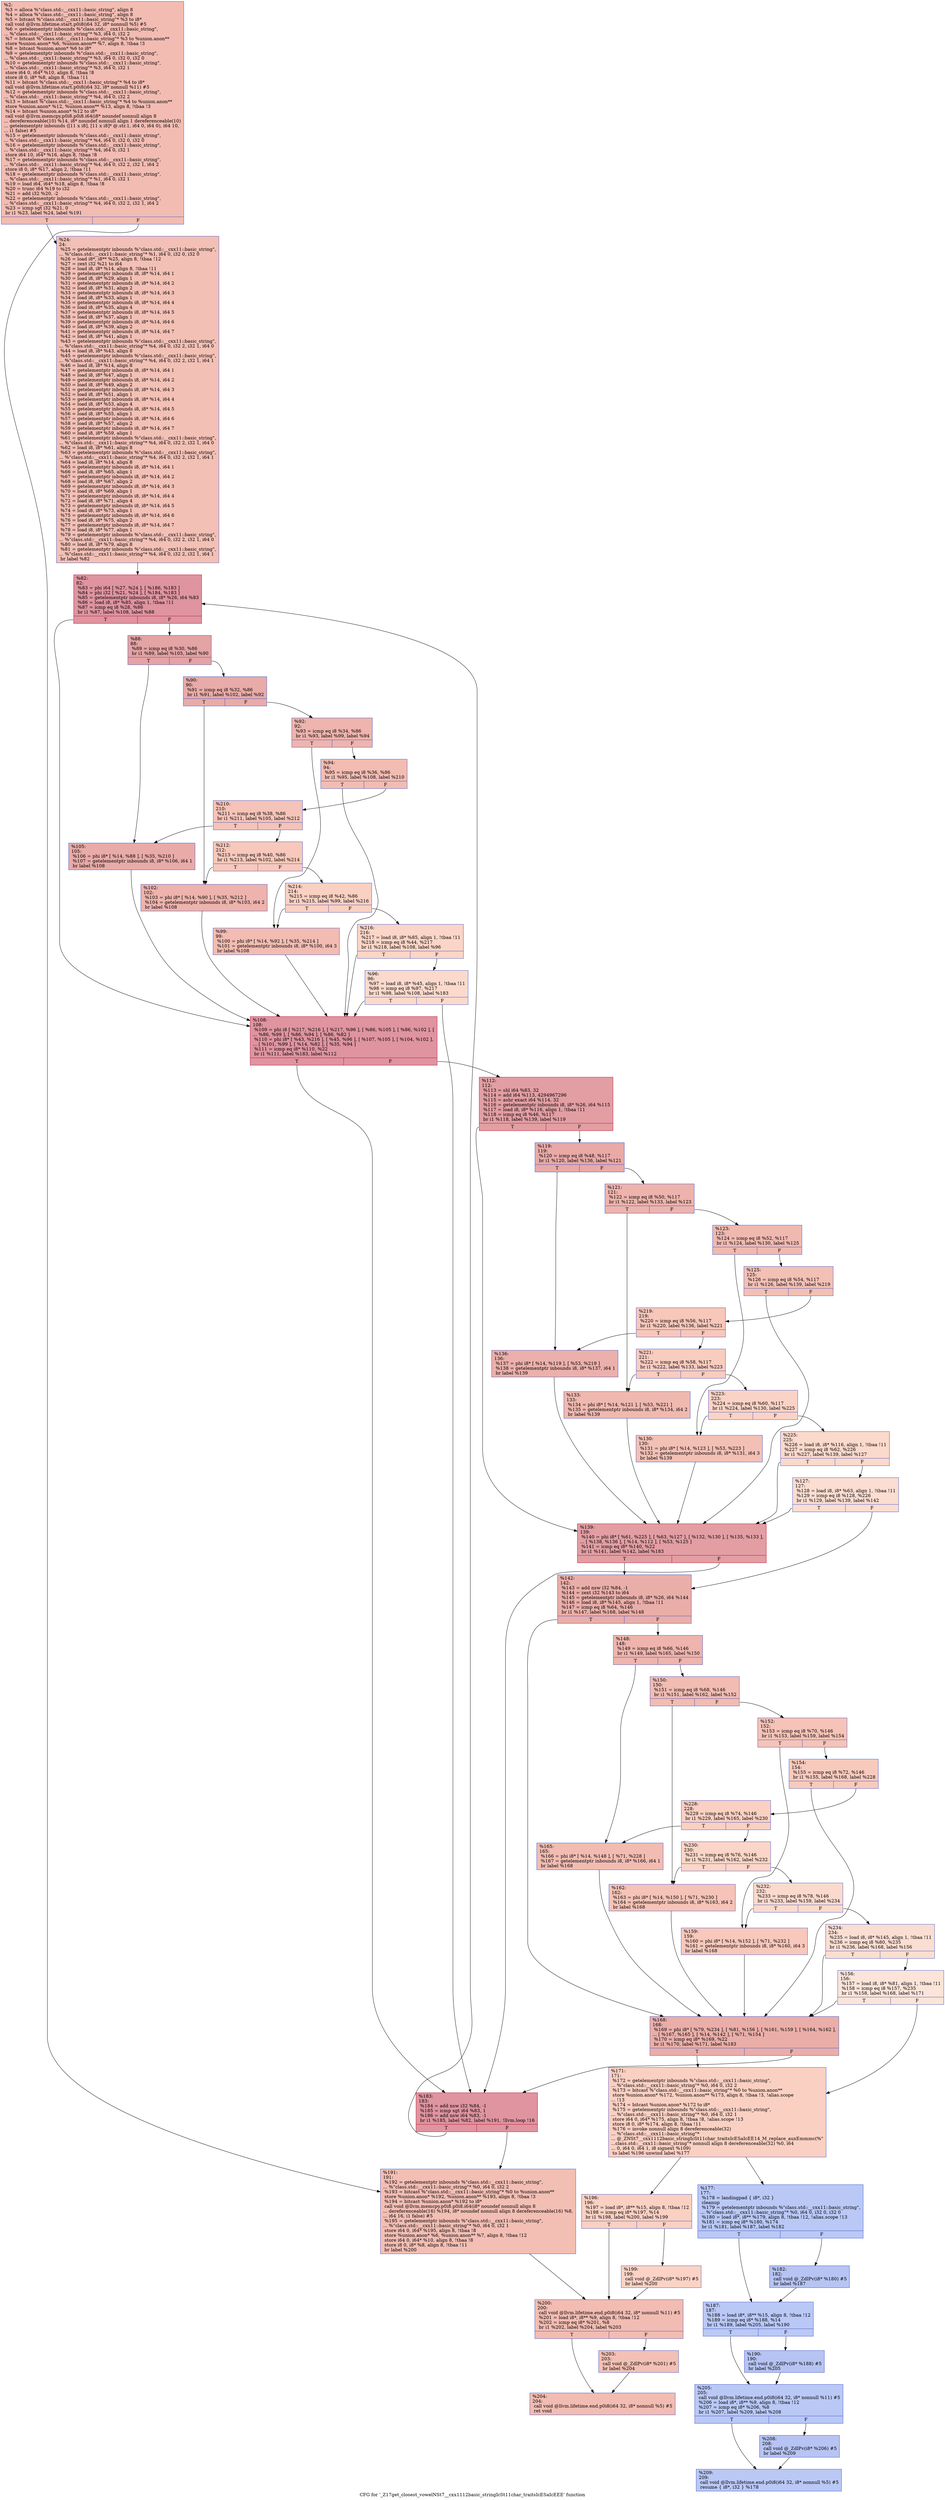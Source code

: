 digraph "CFG for '_Z17get_closest_vowelNSt7__cxx1112basic_stringIcSt11char_traitsIcESaIcEEE' function" {
	label="CFG for '_Z17get_closest_vowelNSt7__cxx1112basic_stringIcSt11char_traitsIcESaIcEEE' function";

	Node0x5580f7ca61e0 [shape=record,color="#3d50c3ff", style=filled, fillcolor="#e1675170",label="{%2:\l  %3 = alloca %\"class.std::__cxx11::basic_string\", align 8\l  %4 = alloca %\"class.std::__cxx11::basic_string\", align 8\l  %5 = bitcast %\"class.std::__cxx11::basic_string\"* %3 to i8*\l  call void @llvm.lifetime.start.p0i8(i64 32, i8* nonnull %5) #5\l  %6 = getelementptr inbounds %\"class.std::__cxx11::basic_string\",\l... %\"class.std::__cxx11::basic_string\"* %3, i64 0, i32 2\l  %7 = bitcast %\"class.std::__cxx11::basic_string\"* %3 to %union.anon**\l  store %union.anon* %6, %union.anon** %7, align 8, !tbaa !3\l  %8 = bitcast %union.anon* %6 to i8*\l  %9 = getelementptr inbounds %\"class.std::__cxx11::basic_string\",\l... %\"class.std::__cxx11::basic_string\"* %3, i64 0, i32 0, i32 0\l  %10 = getelementptr inbounds %\"class.std::__cxx11::basic_string\",\l... %\"class.std::__cxx11::basic_string\"* %3, i64 0, i32 1\l  store i64 0, i64* %10, align 8, !tbaa !8\l  store i8 0, i8* %8, align 8, !tbaa !11\l  %11 = bitcast %\"class.std::__cxx11::basic_string\"* %4 to i8*\l  call void @llvm.lifetime.start.p0i8(i64 32, i8* nonnull %11) #5\l  %12 = getelementptr inbounds %\"class.std::__cxx11::basic_string\",\l... %\"class.std::__cxx11::basic_string\"* %4, i64 0, i32 2\l  %13 = bitcast %\"class.std::__cxx11::basic_string\"* %4 to %union.anon**\l  store %union.anon* %12, %union.anon** %13, align 8, !tbaa !3\l  %14 = bitcast %union.anon* %12 to i8*\l  call void @llvm.memcpy.p0i8.p0i8.i64(i8* noundef nonnull align 8\l... dereferenceable(10) %14, i8* noundef nonnull align 1 dereferenceable(10)\l... getelementptr inbounds ([11 x i8], [11 x i8]* @.str.1, i64 0, i64 0), i64 10,\l... i1 false) #5\l  %15 = getelementptr inbounds %\"class.std::__cxx11::basic_string\",\l... %\"class.std::__cxx11::basic_string\"* %4, i64 0, i32 0, i32 0\l  %16 = getelementptr inbounds %\"class.std::__cxx11::basic_string\",\l... %\"class.std::__cxx11::basic_string\"* %4, i64 0, i32 1\l  store i64 10, i64* %16, align 8, !tbaa !8\l  %17 = getelementptr inbounds %\"class.std::__cxx11::basic_string\",\l... %\"class.std::__cxx11::basic_string\"* %4, i64 0, i32 2, i32 1, i64 2\l  store i8 0, i8* %17, align 2, !tbaa !11\l  %18 = getelementptr inbounds %\"class.std::__cxx11::basic_string\",\l... %\"class.std::__cxx11::basic_string\"* %1, i64 0, i32 1\l  %19 = load i64, i64* %18, align 8, !tbaa !8\l  %20 = trunc i64 %19 to i32\l  %21 = add i32 %20, -2\l  %22 = getelementptr inbounds %\"class.std::__cxx11::basic_string\",\l... %\"class.std::__cxx11::basic_string\"* %4, i64 0, i32 2, i32 1, i64 2\l  %23 = icmp sgt i32 %21, 0\l  br i1 %23, label %24, label %191\l|{<s0>T|<s1>F}}"];
	Node0x5580f7ca61e0:s0 -> Node0x5580f7caa000;
	Node0x5580f7ca61e0:s1 -> Node0x5580f7caa090;
	Node0x5580f7caa000 [shape=record,color="#3d50c3ff", style=filled, fillcolor="#e5705870",label="{%24:\l24:                                               \l  %25 = getelementptr inbounds %\"class.std::__cxx11::basic_string\",\l... %\"class.std::__cxx11::basic_string\"* %1, i64 0, i32 0, i32 0\l  %26 = load i8*, i8** %25, align 8, !tbaa !12\l  %27 = zext i32 %21 to i64\l  %28 = load i8, i8* %14, align 8, !tbaa !11\l  %29 = getelementptr inbounds i8, i8* %14, i64 1\l  %30 = load i8, i8* %29, align 1\l  %31 = getelementptr inbounds i8, i8* %14, i64 2\l  %32 = load i8, i8* %31, align 2\l  %33 = getelementptr inbounds i8, i8* %14, i64 3\l  %34 = load i8, i8* %33, align 1\l  %35 = getelementptr inbounds i8, i8* %14, i64 4\l  %36 = load i8, i8* %35, align 4\l  %37 = getelementptr inbounds i8, i8* %14, i64 5\l  %38 = load i8, i8* %37, align 1\l  %39 = getelementptr inbounds i8, i8* %14, i64 6\l  %40 = load i8, i8* %39, align 2\l  %41 = getelementptr inbounds i8, i8* %14, i64 7\l  %42 = load i8, i8* %41, align 1\l  %43 = getelementptr inbounds %\"class.std::__cxx11::basic_string\",\l... %\"class.std::__cxx11::basic_string\"* %4, i64 0, i32 2, i32 1, i64 0\l  %44 = load i8, i8* %43, align 8\l  %45 = getelementptr inbounds %\"class.std::__cxx11::basic_string\",\l... %\"class.std::__cxx11::basic_string\"* %4, i64 0, i32 2, i32 1, i64 1\l  %46 = load i8, i8* %14, align 8\l  %47 = getelementptr inbounds i8, i8* %14, i64 1\l  %48 = load i8, i8* %47, align 1\l  %49 = getelementptr inbounds i8, i8* %14, i64 2\l  %50 = load i8, i8* %49, align 2\l  %51 = getelementptr inbounds i8, i8* %14, i64 3\l  %52 = load i8, i8* %51, align 1\l  %53 = getelementptr inbounds i8, i8* %14, i64 4\l  %54 = load i8, i8* %53, align 4\l  %55 = getelementptr inbounds i8, i8* %14, i64 5\l  %56 = load i8, i8* %55, align 1\l  %57 = getelementptr inbounds i8, i8* %14, i64 6\l  %58 = load i8, i8* %57, align 2\l  %59 = getelementptr inbounds i8, i8* %14, i64 7\l  %60 = load i8, i8* %59, align 1\l  %61 = getelementptr inbounds %\"class.std::__cxx11::basic_string\",\l... %\"class.std::__cxx11::basic_string\"* %4, i64 0, i32 2, i32 1, i64 0\l  %62 = load i8, i8* %61, align 8\l  %63 = getelementptr inbounds %\"class.std::__cxx11::basic_string\",\l... %\"class.std::__cxx11::basic_string\"* %4, i64 0, i32 2, i32 1, i64 1\l  %64 = load i8, i8* %14, align 8\l  %65 = getelementptr inbounds i8, i8* %14, i64 1\l  %66 = load i8, i8* %65, align 1\l  %67 = getelementptr inbounds i8, i8* %14, i64 2\l  %68 = load i8, i8* %67, align 2\l  %69 = getelementptr inbounds i8, i8* %14, i64 3\l  %70 = load i8, i8* %69, align 1\l  %71 = getelementptr inbounds i8, i8* %14, i64 4\l  %72 = load i8, i8* %71, align 4\l  %73 = getelementptr inbounds i8, i8* %14, i64 5\l  %74 = load i8, i8* %73, align 1\l  %75 = getelementptr inbounds i8, i8* %14, i64 6\l  %76 = load i8, i8* %75, align 2\l  %77 = getelementptr inbounds i8, i8* %14, i64 7\l  %78 = load i8, i8* %77, align 1\l  %79 = getelementptr inbounds %\"class.std::__cxx11::basic_string\",\l... %\"class.std::__cxx11::basic_string\"* %4, i64 0, i32 2, i32 1, i64 0\l  %80 = load i8, i8* %79, align 8\l  %81 = getelementptr inbounds %\"class.std::__cxx11::basic_string\",\l... %\"class.std::__cxx11::basic_string\"* %4, i64 0, i32 2, i32 1, i64 1\l  br label %82\l}"];
	Node0x5580f7caa000 -> Node0x5580f7cac9a0;
	Node0x5580f7cac9a0 [shape=record,color="#b70d28ff", style=filled, fillcolor="#b70d2870",label="{%82:\l82:                                               \l  %83 = phi i64 [ %27, %24 ], [ %186, %183 ]\l  %84 = phi i32 [ %21, %24 ], [ %184, %183 ]\l  %85 = getelementptr inbounds i8, i8* %26, i64 %83\l  %86 = load i8, i8* %85, align 1, !tbaa !11\l  %87 = icmp eq i8 %28, %86\l  br i1 %87, label %108, label %88\l|{<s0>T|<s1>F}}"];
	Node0x5580f7cac9a0:s0 -> Node0x5580f7caced0;
	Node0x5580f7cac9a0:s1 -> Node0x5580f7cacf60;
	Node0x5580f7cacf60 [shape=record,color="#3d50c3ff", style=filled, fillcolor="#c32e3170",label="{%88:\l88:                                               \l  %89 = icmp eq i8 %30, %86\l  br i1 %89, label %105, label %90\l|{<s0>T|<s1>F}}"];
	Node0x5580f7cacf60:s0 -> Node0x5580f7cad130;
	Node0x5580f7cacf60:s1 -> Node0x5580f7cad180;
	Node0x5580f7cad180 [shape=record,color="#3d50c3ff", style=filled, fillcolor="#cc403a70",label="{%90:\l90:                                               \l  %91 = icmp eq i8 %32, %86\l  br i1 %91, label %102, label %92\l|{<s0>T|<s1>F}}"];
	Node0x5580f7cad180:s0 -> Node0x5580f7cad350;
	Node0x5580f7cad180:s1 -> Node0x5580f7cad3a0;
	Node0x5580f7cad3a0 [shape=record,color="#3d50c3ff", style=filled, fillcolor="#d8564670",label="{%92:\l92:                                               \l  %93 = icmp eq i8 %34, %86\l  br i1 %93, label %99, label %94\l|{<s0>T|<s1>F}}"];
	Node0x5580f7cad3a0:s0 -> Node0x5580f7cad570;
	Node0x5580f7cad3a0:s1 -> Node0x5580f7cad5c0;
	Node0x5580f7cad5c0 [shape=record,color="#3d50c3ff", style=filled, fillcolor="#e1675170",label="{%94:\l94:                                               \l  %95 = icmp eq i8 %36, %86\l  br i1 %95, label %108, label %210\l|{<s0>T|<s1>F}}"];
	Node0x5580f7cad5c0:s0 -> Node0x5580f7caced0;
	Node0x5580f7cad5c0:s1 -> Node0x5580f7cad790;
	Node0x5580f7cad890 [shape=record,color="#3d50c3ff", style=filled, fillcolor="#f7ac8e70",label="{%96:\l96:                                               \l  %97 = load i8, i8* %45, align 1, !tbaa !11\l  %98 = icmp eq i8 %97, %217\l  br i1 %98, label %108, label %183\l|{<s0>T|<s1>F}}"];
	Node0x5580f7cad890:s0 -> Node0x5580f7caced0;
	Node0x5580f7cad890:s1 -> Node0x5580f7cacad0;
	Node0x5580f7cad570 [shape=record,color="#3d50c3ff", style=filled, fillcolor="#e1675170",label="{%99:\l99:                                               \l  %100 = phi i8* [ %14, %92 ], [ %35, %214 ]\l  %101 = getelementptr inbounds i8, i8* %100, i64 3\l  br label %108\l}"];
	Node0x5580f7cad570 -> Node0x5580f7caced0;
	Node0x5580f7cad350 [shape=record,color="#3d50c3ff", style=filled, fillcolor="#d6524470",label="{%102:\l102:                                              \l  %103 = phi i8* [ %14, %90 ], [ %35, %212 ]\l  %104 = getelementptr inbounds i8, i8* %103, i64 2\l  br label %108\l}"];
	Node0x5580f7cad350 -> Node0x5580f7caced0;
	Node0x5580f7cad130 [shape=record,color="#3d50c3ff", style=filled, fillcolor="#cc403a70",label="{%105:\l105:                                              \l  %106 = phi i8* [ %14, %88 ], [ %35, %210 ]\l  %107 = getelementptr inbounds i8, i8* %106, i64 1\l  br label %108\l}"];
	Node0x5580f7cad130 -> Node0x5580f7caced0;
	Node0x5580f7caced0 [shape=record,color="#b70d28ff", style=filled, fillcolor="#b70d2870",label="{%108:\l108:                                              \l  %109 = phi i8 [ %217, %216 ], [ %217, %96 ], [ %86, %105 ], [ %86, %102 ], [\l... %86, %99 ], [ %86, %94 ], [ %86, %82 ]\l  %110 = phi i8* [ %43, %216 ], [ %45, %96 ], [ %107, %105 ], [ %104, %102 ],\l... [ %101, %99 ], [ %14, %82 ], [ %35, %94 ]\l  %111 = icmp eq i8* %110, %22\l  br i1 %111, label %183, label %112\l|{<s0>T|<s1>F}}"];
	Node0x5580f7caced0:s0 -> Node0x5580f7cacad0;
	Node0x5580f7caced0:s1 -> Node0x5580f7cae4a0;
	Node0x5580f7cae4a0 [shape=record,color="#b70d28ff", style=filled, fillcolor="#be242e70",label="{%112:\l112:                                              \l  %113 = shl i64 %83, 32\l  %114 = add i64 %113, 4294967296\l  %115 = ashr exact i64 %114, 32\l  %116 = getelementptr inbounds i8, i8* %26, i64 %115\l  %117 = load i8, i8* %116, align 1, !tbaa !11\l  %118 = icmp eq i8 %46, %117\l  br i1 %118, label %139, label %119\l|{<s0>T|<s1>F}}"];
	Node0x5580f7cae4a0:s0 -> Node0x5580f7cae920;
	Node0x5580f7cae4a0:s1 -> Node0x5580f7cae970;
	Node0x5580f7cae970 [shape=record,color="#3d50c3ff", style=filled, fillcolor="#ca3b3770",label="{%119:\l119:                                              \l  %120 = icmp eq i8 %48, %117\l  br i1 %120, label %136, label %121\l|{<s0>T|<s1>F}}"];
	Node0x5580f7cae970:s0 -> Node0x5580f7caeb40;
	Node0x5580f7cae970:s1 -> Node0x5580f7caeb90;
	Node0x5580f7caeb90 [shape=record,color="#3d50c3ff", style=filled, fillcolor="#d6524470",label="{%121:\l121:                                              \l  %122 = icmp eq i8 %50, %117\l  br i1 %122, label %133, label %123\l|{<s0>T|<s1>F}}"];
	Node0x5580f7caeb90:s0 -> Node0x5580f7caed60;
	Node0x5580f7caeb90:s1 -> Node0x5580f7caedb0;
	Node0x5580f7caedb0 [shape=record,color="#3d50c3ff", style=filled, fillcolor="#de614d70",label="{%123:\l123:                                              \l  %124 = icmp eq i8 %52, %117\l  br i1 %124, label %130, label %125\l|{<s0>T|<s1>F}}"];
	Node0x5580f7caedb0:s0 -> Node0x5580f7caef80;
	Node0x5580f7caedb0:s1 -> Node0x5580f7caefd0;
	Node0x5580f7caefd0 [shape=record,color="#3d50c3ff", style=filled, fillcolor="#e5705870",label="{%125:\l125:                                              \l  %126 = icmp eq i8 %54, %117\l  br i1 %126, label %139, label %219\l|{<s0>T|<s1>F}}"];
	Node0x5580f7caefd0:s0 -> Node0x5580f7cae920;
	Node0x5580f7caefd0:s1 -> Node0x5580f7caf1a0;
	Node0x5580f7caf2a0 [shape=record,color="#3d50c3ff", style=filled, fillcolor="#f7b39670",label="{%127:\l127:                                              \l  %128 = load i8, i8* %63, align 1, !tbaa !11\l  %129 = icmp eq i8 %128, %226\l  br i1 %129, label %139, label %142\l|{<s0>T|<s1>F}}"];
	Node0x5580f7caf2a0:s0 -> Node0x5580f7cae920;
	Node0x5580f7caf2a0:s1 -> Node0x5580f7cafc70;
	Node0x5580f7caef80 [shape=record,color="#3d50c3ff", style=filled, fillcolor="#e5705870",label="{%130:\l130:                                              \l  %131 = phi i8* [ %14, %123 ], [ %53, %223 ]\l  %132 = getelementptr inbounds i8, i8* %131, i64 3\l  br label %139\l}"];
	Node0x5580f7caef80 -> Node0x5580f7cae920;
	Node0x5580f7caed60 [shape=record,color="#3d50c3ff", style=filled, fillcolor="#de614d70",label="{%133:\l133:                                              \l  %134 = phi i8* [ %14, %121 ], [ %53, %221 ]\l  %135 = getelementptr inbounds i8, i8* %134, i64 2\l  br label %139\l}"];
	Node0x5580f7caed60 -> Node0x5580f7cae920;
	Node0x5580f7caeb40 [shape=record,color="#3d50c3ff", style=filled, fillcolor="#d24b4070",label="{%136:\l136:                                              \l  %137 = phi i8* [ %14, %119 ], [ %53, %219 ]\l  %138 = getelementptr inbounds i8, i8* %137, i64 1\l  br label %139\l}"];
	Node0x5580f7caeb40 -> Node0x5580f7cae920;
	Node0x5580f7cae920 [shape=record,color="#b70d28ff", style=filled, fillcolor="#be242e70",label="{%139:\l139:                                              \l  %140 = phi i8* [ %61, %225 ], [ %63, %127 ], [ %132, %130 ], [ %135, %133 ],\l... [ %138, %136 ], [ %14, %112 ], [ %53, %125 ]\l  %141 = icmp eq i8* %140, %22\l  br i1 %141, label %142, label %183\l|{<s0>T|<s1>F}}"];
	Node0x5580f7cae920:s0 -> Node0x5580f7cafc70;
	Node0x5580f7cae920:s1 -> Node0x5580f7cacad0;
	Node0x5580f7cafc70 [shape=record,color="#3d50c3ff", style=filled, fillcolor="#d0473d70",label="{%142:\l142:                                              \l  %143 = add nsw i32 %84, -1\l  %144 = zext i32 %143 to i64\l  %145 = getelementptr inbounds i8, i8* %26, i64 %144\l  %146 = load i8, i8* %145, align 1, !tbaa !11\l  %147 = icmp eq i8 %64, %146\l  br i1 %147, label %168, label %148\l|{<s0>T|<s1>F}}"];
	Node0x5580f7cafc70:s0 -> Node0x5580f7cb0960;
	Node0x5580f7cafc70:s1 -> Node0x5580f7cb09b0;
	Node0x5580f7cb09b0 [shape=record,color="#3d50c3ff", style=filled, fillcolor="#d8564670",label="{%148:\l148:                                              \l  %149 = icmp eq i8 %66, %146\l  br i1 %149, label %165, label %150\l|{<s0>T|<s1>F}}"];
	Node0x5580f7cb09b0:s0 -> Node0x5580f7cb0b40;
	Node0x5580f7cb09b0:s1 -> Node0x5580f7cb0b90;
	Node0x5580f7cb0b90 [shape=record,color="#3d50c3ff", style=filled, fillcolor="#e1675170",label="{%150:\l150:                                              \l  %151 = icmp eq i8 %68, %146\l  br i1 %151, label %162, label %152\l|{<s0>T|<s1>F}}"];
	Node0x5580f7cb0b90:s0 -> Node0x5580f7cb0d60;
	Node0x5580f7cb0b90:s1 -> Node0x5580f7cb0db0;
	Node0x5580f7cb0db0 [shape=record,color="#3d50c3ff", style=filled, fillcolor="#e8765c70",label="{%152:\l152:                                              \l  %153 = icmp eq i8 %70, %146\l  br i1 %153, label %159, label %154\l|{<s0>T|<s1>F}}"];
	Node0x5580f7cb0db0:s0 -> Node0x5580f7cb0f80;
	Node0x5580f7cb0db0:s1 -> Node0x5580f7cb0fd0;
	Node0x5580f7cb0fd0 [shape=record,color="#3d50c3ff", style=filled, fillcolor="#ef886b70",label="{%154:\l154:                                              \l  %155 = icmp eq i8 %72, %146\l  br i1 %155, label %168, label %228\l|{<s0>T|<s1>F}}"];
	Node0x5580f7cb0fd0:s0 -> Node0x5580f7cb0960;
	Node0x5580f7cb0fd0:s1 -> Node0x5580f7cb11a0;
	Node0x5580f7cb12a0 [shape=record,color="#3d50c3ff", style=filled, fillcolor="#f5c1a970",label="{%156:\l156:                                              \l  %157 = load i8, i8* %81, align 1, !tbaa !11\l  %158 = icmp eq i8 %157, %235\l  br i1 %158, label %168, label %171\l|{<s0>T|<s1>F}}"];
	Node0x5580f7cb12a0:s0 -> Node0x5580f7cb0960;
	Node0x5580f7cb12a0:s1 -> Node0x5580f7cb1460;
	Node0x5580f7cb0f80 [shape=record,color="#3d50c3ff", style=filled, fillcolor="#ed836670",label="{%159:\l159:                                              \l  %160 = phi i8* [ %14, %152 ], [ %71, %232 ]\l  %161 = getelementptr inbounds i8, i8* %160, i64 3\l  br label %168\l}"];
	Node0x5580f7cb0f80 -> Node0x5580f7cb0960;
	Node0x5580f7cb0d60 [shape=record,color="#3d50c3ff", style=filled, fillcolor="#e8765c70",label="{%162:\l162:                                              \l  %163 = phi i8* [ %14, %150 ], [ %71, %230 ]\l  %164 = getelementptr inbounds i8, i8* %163, i64 2\l  br label %168\l}"];
	Node0x5580f7cb0d60 -> Node0x5580f7cb0960;
	Node0x5580f7cb0b40 [shape=record,color="#3d50c3ff", style=filled, fillcolor="#e1675170",label="{%165:\l165:                                              \l  %166 = phi i8* [ %14, %148 ], [ %71, %228 ]\l  %167 = getelementptr inbounds i8, i8* %166, i64 1\l  br label %168\l}"];
	Node0x5580f7cb0b40 -> Node0x5580f7cb0960;
	Node0x5580f7cb0960 [shape=record,color="#3d50c3ff", style=filled, fillcolor="#d0473d70",label="{%168:\l168:                                              \l  %169 = phi i8* [ %79, %234 ], [ %81, %156 ], [ %161, %159 ], [ %164, %162 ],\l... [ %167, %165 ], [ %14, %142 ], [ %71, %154 ]\l  %170 = icmp eq i8* %169, %22\l  br i1 %170, label %171, label %183\l|{<s0>T|<s1>F}}"];
	Node0x5580f7cb0960:s0 -> Node0x5580f7cb1460;
	Node0x5580f7cb0960:s1 -> Node0x5580f7cacad0;
	Node0x5580f7cb1460 [shape=record,color="#3d50c3ff", style=filled, fillcolor="#f3947570",label="{%171:\l171:                                              \l  %172 = getelementptr inbounds %\"class.std::__cxx11::basic_string\",\l... %\"class.std::__cxx11::basic_string\"* %0, i64 0, i32 2\l  %173 = bitcast %\"class.std::__cxx11::basic_string\"* %0 to %union.anon**\l  store %union.anon* %172, %union.anon** %173, align 8, !tbaa !3, !alias.scope\l... !13\l  %174 = bitcast %union.anon* %172 to i8*\l  %175 = getelementptr inbounds %\"class.std::__cxx11::basic_string\",\l... %\"class.std::__cxx11::basic_string\"* %0, i64 0, i32 1\l  store i64 0, i64* %175, align 8, !tbaa !8, !alias.scope !13\l  store i8 0, i8* %174, align 8, !tbaa !11\l  %176 = invoke nonnull align 8 dereferenceable(32)\l... %\"class.std::__cxx11::basic_string\"*\l... @_ZNSt7__cxx1112basic_stringIcSt11char_traitsIcESaIcEE14_M_replace_auxEmmmc(%\"\l...class.std::__cxx11::basic_string\"* nonnull align 8 dereferenceable(32) %0, i64\l... 0, i64 0, i64 1, i8 signext %109)\l          to label %196 unwind label %177\l}"];
	Node0x5580f7cb1460 -> Node0x5580f7cb2a90;
	Node0x5580f7cb1460 -> Node0x5580f7cb2b20;
	Node0x5580f7cb2b20 [shape=record,color="#3d50c3ff", style=filled, fillcolor="#6282ea70",label="{%177:\l177:                                              \l  %178 = landingpad \{ i8*, i32 \}\l          cleanup\l  %179 = getelementptr inbounds %\"class.std::__cxx11::basic_string\",\l... %\"class.std::__cxx11::basic_string\"* %0, i64 0, i32 0, i32 0\l  %180 = load i8*, i8** %179, align 8, !tbaa !12, !alias.scope !13\l  %181 = icmp eq i8* %180, %174\l  br i1 %181, label %187, label %182\l|{<s0>T|<s1>F}}"];
	Node0x5580f7cb2b20:s0 -> Node0x5580f7cb3680;
	Node0x5580f7cb2b20:s1 -> Node0x5580f7cb3710;
	Node0x5580f7cb3710 [shape=record,color="#3d50c3ff", style=filled, fillcolor="#5b7ae570",label="{%182:\l182:                                              \l  call void @_ZdlPv(i8* %180) #5\l  br label %187\l}"];
	Node0x5580f7cb3710 -> Node0x5580f7cb3680;
	Node0x5580f7cacad0 [shape=record,color="#b70d28ff", style=filled, fillcolor="#b70d2870",label="{%183:\l183:                                              \l  %184 = add nsw i32 %84, -1\l  %185 = icmp sgt i64 %83, 1\l  %186 = add nsw i64 %83, -1\l  br i1 %185, label %82, label %191, !llvm.loop !16\l|{<s0>T|<s1>F}}"];
	Node0x5580f7cacad0:s0 -> Node0x5580f7cac9a0;
	Node0x5580f7cacad0:s1 -> Node0x5580f7caa090;
	Node0x5580f7cb3680 [shape=record,color="#3d50c3ff", style=filled, fillcolor="#6282ea70",label="{%187:\l187:                                              \l  %188 = load i8*, i8** %15, align 8, !tbaa !12\l  %189 = icmp eq i8* %188, %14\l  br i1 %189, label %205, label %190\l|{<s0>T|<s1>F}}"];
	Node0x5580f7cb3680:s0 -> Node0x5580f7cb3e70;
	Node0x5580f7cb3680:s1 -> Node0x5580f7cb3ec0;
	Node0x5580f7cb3ec0 [shape=record,color="#3d50c3ff", style=filled, fillcolor="#5b7ae570",label="{%190:\l190:                                              \l  call void @_ZdlPv(i8* %188) #5\l  br label %205\l}"];
	Node0x5580f7cb3ec0 -> Node0x5580f7cb3e70;
	Node0x5580f7caa090 [shape=record,color="#3d50c3ff", style=filled, fillcolor="#e36c5570",label="{%191:\l191:                                              \l  %192 = getelementptr inbounds %\"class.std::__cxx11::basic_string\",\l... %\"class.std::__cxx11::basic_string\"* %0, i64 0, i32 2\l  %193 = bitcast %\"class.std::__cxx11::basic_string\"* %0 to %union.anon**\l  store %union.anon* %192, %union.anon** %193, align 8, !tbaa !3\l  %194 = bitcast %union.anon* %192 to i8*\l  call void @llvm.memcpy.p0i8.p0i8.i64(i8* noundef nonnull align 8\l... dereferenceable(16) %194, i8* noundef nonnull align 8 dereferenceable(16) %8,\l... i64 16, i1 false) #5\l  %195 = getelementptr inbounds %\"class.std::__cxx11::basic_string\",\l... %\"class.std::__cxx11::basic_string\"* %0, i64 0, i32 1\l  store i64 0, i64* %195, align 8, !tbaa !8\l  store %union.anon* %6, %union.anon** %7, align 8, !tbaa !12\l  store i64 0, i64* %10, align 8, !tbaa !8\l  store i8 0, i8* %8, align 8, !tbaa !11\l  br label %200\l}"];
	Node0x5580f7caa090 -> Node0x5580f7cb48e0;
	Node0x5580f7cb2a90 [shape=record,color="#3d50c3ff", style=filled, fillcolor="#f3947570",label="{%196:\l196:                                              \l  %197 = load i8*, i8** %15, align 8, !tbaa !12\l  %198 = icmp eq i8* %197, %14\l  br i1 %198, label %200, label %199\l|{<s0>T|<s1>F}}"];
	Node0x5580f7cb2a90:s0 -> Node0x5580f7cb48e0;
	Node0x5580f7cb2a90:s1 -> Node0x5580f7cb4aa0;
	Node0x5580f7cb4aa0 [shape=record,color="#3d50c3ff", style=filled, fillcolor="#f59c7d70",label="{%199:\l199:                                              \l  call void @_ZdlPv(i8* %197) #5\l  br label %200\l}"];
	Node0x5580f7cb4aa0 -> Node0x5580f7cb48e0;
	Node0x5580f7cb48e0 [shape=record,color="#3d50c3ff", style=filled, fillcolor="#e1675170",label="{%200:\l200:                                              \l  call void @llvm.lifetime.end.p0i8(i64 32, i8* nonnull %11) #5\l  %201 = load i8*, i8** %9, align 8, !tbaa !12\l  %202 = icmp eq i8* %201, %8\l  br i1 %202, label %204, label %203\l|{<s0>T|<s1>F}}"];
	Node0x5580f7cb48e0:s0 -> Node0x5580f7cb5040;
	Node0x5580f7cb48e0:s1 -> Node0x5580f7cb5090;
	Node0x5580f7cb5090 [shape=record,color="#3d50c3ff", style=filled, fillcolor="#e5705870",label="{%203:\l203:                                              \l  call void @_ZdlPv(i8* %201) #5\l  br label %204\l}"];
	Node0x5580f7cb5090 -> Node0x5580f7cb5040;
	Node0x5580f7cb5040 [shape=record,color="#3d50c3ff", style=filled, fillcolor="#e1675170",label="{%204:\l204:                                              \l  call void @llvm.lifetime.end.p0i8(i64 32, i8* nonnull %5) #5\l  ret void\l}"];
	Node0x5580f7cb3e70 [shape=record,color="#3d50c3ff", style=filled, fillcolor="#6282ea70",label="{%205:\l205:                                              \l  call void @llvm.lifetime.end.p0i8(i64 32, i8* nonnull %11) #5\l  %206 = load i8*, i8** %9, align 8, !tbaa !12\l  %207 = icmp eq i8* %206, %8\l  br i1 %207, label %209, label %208\l|{<s0>T|<s1>F}}"];
	Node0x5580f7cb3e70:s0 -> Node0x5580f7cb5710;
	Node0x5580f7cb3e70:s1 -> Node0x5580f7cb5760;
	Node0x5580f7cb5760 [shape=record,color="#3d50c3ff", style=filled, fillcolor="#5b7ae570",label="{%208:\l208:                                              \l  call void @_ZdlPv(i8* %206) #5\l  br label %209\l}"];
	Node0x5580f7cb5760 -> Node0x5580f7cb5710;
	Node0x5580f7cb5710 [shape=record,color="#3d50c3ff", style=filled, fillcolor="#6282ea70",label="{%209:\l209:                                              \l  call void @llvm.lifetime.end.p0i8(i64 32, i8* nonnull %5) #5\l  resume \{ i8*, i32 \} %178\l}"];
	Node0x5580f7cad790 [shape=record,color="#3d50c3ff", style=filled, fillcolor="#e8765c70",label="{%210:\l210:                                              \l  %211 = icmp eq i8 %38, %86\l  br i1 %211, label %105, label %212\l|{<s0>T|<s1>F}}"];
	Node0x5580f7cad790:s0 -> Node0x5580f7cad130;
	Node0x5580f7cad790:s1 -> Node0x5580f7cadd10;
	Node0x5580f7cadd10 [shape=record,color="#3d50c3ff", style=filled, fillcolor="#ed836670",label="{%212:\l212:                                              \l  %213 = icmp eq i8 %40, %86\l  br i1 %213, label %102, label %214\l|{<s0>T|<s1>F}}"];
	Node0x5580f7cadd10:s0 -> Node0x5580f7cad350;
	Node0x5580f7cadd10:s1 -> Node0x5580f7cadb00;
	Node0x5580f7cadb00 [shape=record,color="#3d50c3ff", style=filled, fillcolor="#f3947570",label="{%214:\l214:                                              \l  %215 = icmp eq i8 %42, %86\l  br i1 %215, label %99, label %216\l|{<s0>T|<s1>F}}"];
	Node0x5580f7cadb00:s0 -> Node0x5580f7cad570;
	Node0x5580f7cadb00:s1 -> Node0x5580f7cae0e0;
	Node0x5580f7cae0e0 [shape=record,color="#3d50c3ff", style=filled, fillcolor="#f5a08170",label="{%216:\l216:                                              \l  %217 = load i8, i8* %85, align 1, !tbaa !11\l  %218 = icmp eq i8 %44, %217\l  br i1 %218, label %108, label %96\l|{<s0>T|<s1>F}}"];
	Node0x5580f7cae0e0:s0 -> Node0x5580f7caced0;
	Node0x5580f7cae0e0:s1 -> Node0x5580f7cad890;
	Node0x5580f7caf1a0 [shape=record,color="#3d50c3ff", style=filled, fillcolor="#ec7f6370",label="{%219:\l219:                                              \l  %220 = icmp eq i8 %56, %117\l  br i1 %220, label %136, label %221\l|{<s0>T|<s1>F}}"];
	Node0x5580f7caf1a0:s0 -> Node0x5580f7caeb40;
	Node0x5580f7caf1a0:s1 -> Node0x5580f7caffc0;
	Node0x5580f7caffc0 [shape=record,color="#3d50c3ff", style=filled, fillcolor="#f08b6e70",label="{%221:\l221:                                              \l  %222 = icmp eq i8 %58, %117\l  br i1 %222, label %133, label %223\l|{<s0>T|<s1>F}}"];
	Node0x5580f7caffc0:s0 -> Node0x5580f7caed60;
	Node0x5580f7caffc0:s1 -> Node0x5580f7cafdb0;
	Node0x5580f7cafdb0 [shape=record,color="#3d50c3ff", style=filled, fillcolor="#f59c7d70",label="{%223:\l223:                                              \l  %224 = icmp eq i8 %60, %117\l  br i1 %224, label %130, label %225\l|{<s0>T|<s1>F}}"];
	Node0x5580f7cafdb0:s0 -> Node0x5580f7caef80;
	Node0x5580f7cafdb0:s1 -> Node0x5580f7cb0390;
	Node0x5580f7cb0390 [shape=record,color="#3d50c3ff", style=filled, fillcolor="#f7a88970",label="{%225:\l225:                                              \l  %226 = load i8, i8* %116, align 1, !tbaa !11\l  %227 = icmp eq i8 %62, %226\l  br i1 %227, label %139, label %127\l|{<s0>T|<s1>F}}"];
	Node0x5580f7cb0390:s0 -> Node0x5580f7cae920;
	Node0x5580f7cb0390:s1 -> Node0x5580f7caf2a0;
	Node0x5580f7cb11a0 [shape=record,color="#3d50c3ff", style=filled, fillcolor="#f3947570",label="{%228:\l228:                                              \l  %229 = icmp eq i8 %74, %146\l  br i1 %229, label %165, label %230\l|{<s0>T|<s1>F}}"];
	Node0x5580f7cb11a0:s0 -> Node0x5580f7cb0b40;
	Node0x5580f7cb11a0:s1 -> Node0x5580f7cb17b0;
	Node0x5580f7cb17b0 [shape=record,color="#3d50c3ff", style=filled, fillcolor="#f5a08170",label="{%230:\l230:                                              \l  %231 = icmp eq i8 %76, %146\l  br i1 %231, label %162, label %232\l|{<s0>T|<s1>F}}"];
	Node0x5580f7cb17b0:s0 -> Node0x5580f7cb0d60;
	Node0x5580f7cb17b0:s1 -> Node0x5580f7cb15a0;
	Node0x5580f7cb15a0 [shape=record,color="#3d50c3ff", style=filled, fillcolor="#f7ac8e70",label="{%232:\l232:                                              \l  %233 = icmp eq i8 %78, %146\l  br i1 %233, label %159, label %234\l|{<s0>T|<s1>F}}"];
	Node0x5580f7cb15a0:s0 -> Node0x5580f7cb0f80;
	Node0x5580f7cb15a0:s1 -> Node0x5580f7cb1b80;
	Node0x5580f7cb1b80 [shape=record,color="#3d50c3ff", style=filled, fillcolor="#f7b59970",label="{%234:\l234:                                              \l  %235 = load i8, i8* %145, align 1, !tbaa !11\l  %236 = icmp eq i8 %80, %235\l  br i1 %236, label %168, label %156\l|{<s0>T|<s1>F}}"];
	Node0x5580f7cb1b80:s0 -> Node0x5580f7cb0960;
	Node0x5580f7cb1b80:s1 -> Node0x5580f7cb12a0;
}
